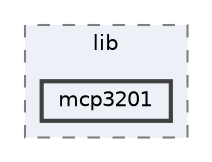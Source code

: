 digraph "C:/Users/Smon/source/MTAP-MIDI-Guitar-Converter/firmware/MIDI-Testing/lib/mcp3201"
{
 // LATEX_PDF_SIZE
  bgcolor="transparent";
  edge [fontname=Helvetica,fontsize=10,labelfontname=Helvetica,labelfontsize=10];
  node [fontname=Helvetica,fontsize=10,shape=box,height=0.2,width=0.4];
  compound=true
  subgraph clusterdir_2eece4efa5fb6c11d2a68fc794e2ed49 {
    graph [ bgcolor="#edf0f7", pencolor="grey50", label="lib", fontname=Helvetica,fontsize=10 style="filled,dashed", URL="dir_2eece4efa5fb6c11d2a68fc794e2ed49.html",tooltip=""]
  dir_90211605ec832030dc634f0c45ef2d1c [label="mcp3201", fillcolor="#edf0f7", color="grey25", style="filled,bold", URL="dir_90211605ec832030dc634f0c45ef2d1c.html",tooltip=""];
  }
}
